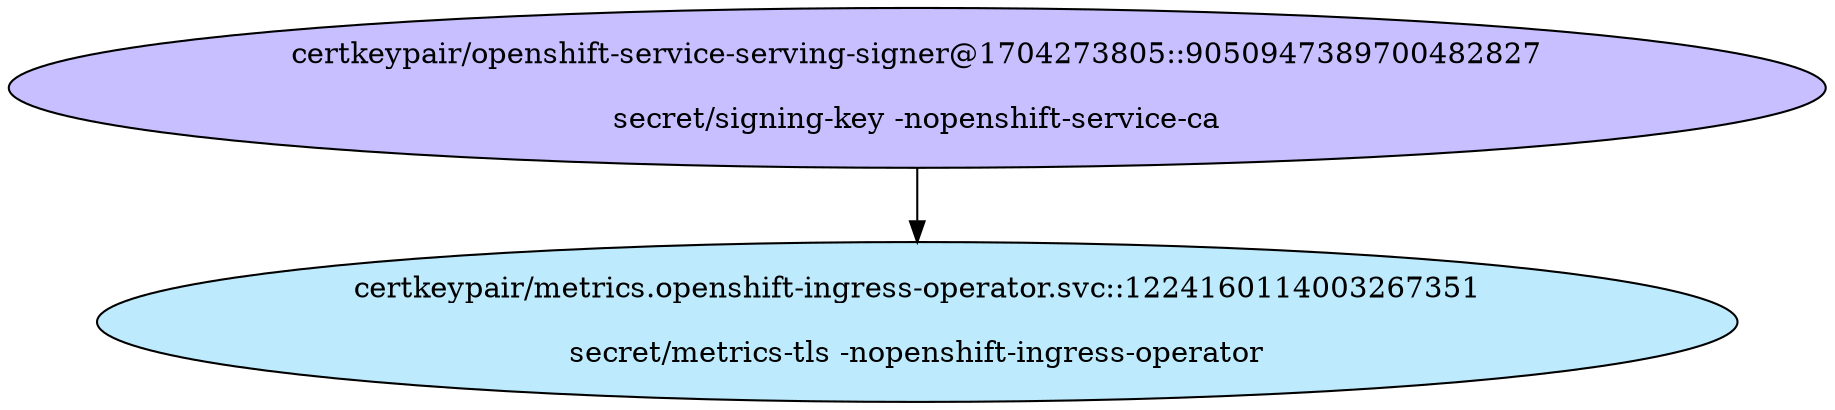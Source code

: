digraph "Local Certificate" {
  // Node definitions.
  1 [
    label="certkeypair/openshift-service-serving-signer@1704273805::9050947389700482827\n\nsecret/signing-key -nopenshift-service-ca\n"
    style=filled
    fillcolor="#c7bfff"
  ];
  38 [
    label="certkeypair/metrics.openshift-ingress-operator.svc::1224160114003267351\n\nsecret/metrics-tls -nopenshift-ingress-operator\n"
    style=filled
    fillcolor="#bdebfd"
  ];

  // Edge definitions.
  1 -> 38;
}